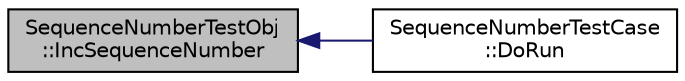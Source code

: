 digraph "SequenceNumberTestObj::IncSequenceNumber"
{
  edge [fontname="Helvetica",fontsize="10",labelfontname="Helvetica",labelfontsize="10"];
  node [fontname="Helvetica",fontsize="10",shape=record];
  rankdir="LR";
  Node1 [label="SequenceNumberTestObj\l::IncSequenceNumber",height=0.2,width=0.4,color="black", fillcolor="grey75", style="filled", fontcolor="black"];
  Node1 -> Node2 [dir="back",color="midnightblue",fontsize="10",style="solid"];
  Node2 [label="SequenceNumberTestCase\l::DoRun",height=0.2,width=0.4,color="black", fillcolor="white", style="filled",URL="$d7/dd0/classSequenceNumberTestCase.html#a292dbab31cc78b3d5ec16c2aa96711a2",tooltip="Implementation to actually run this TestCase. "];
}
